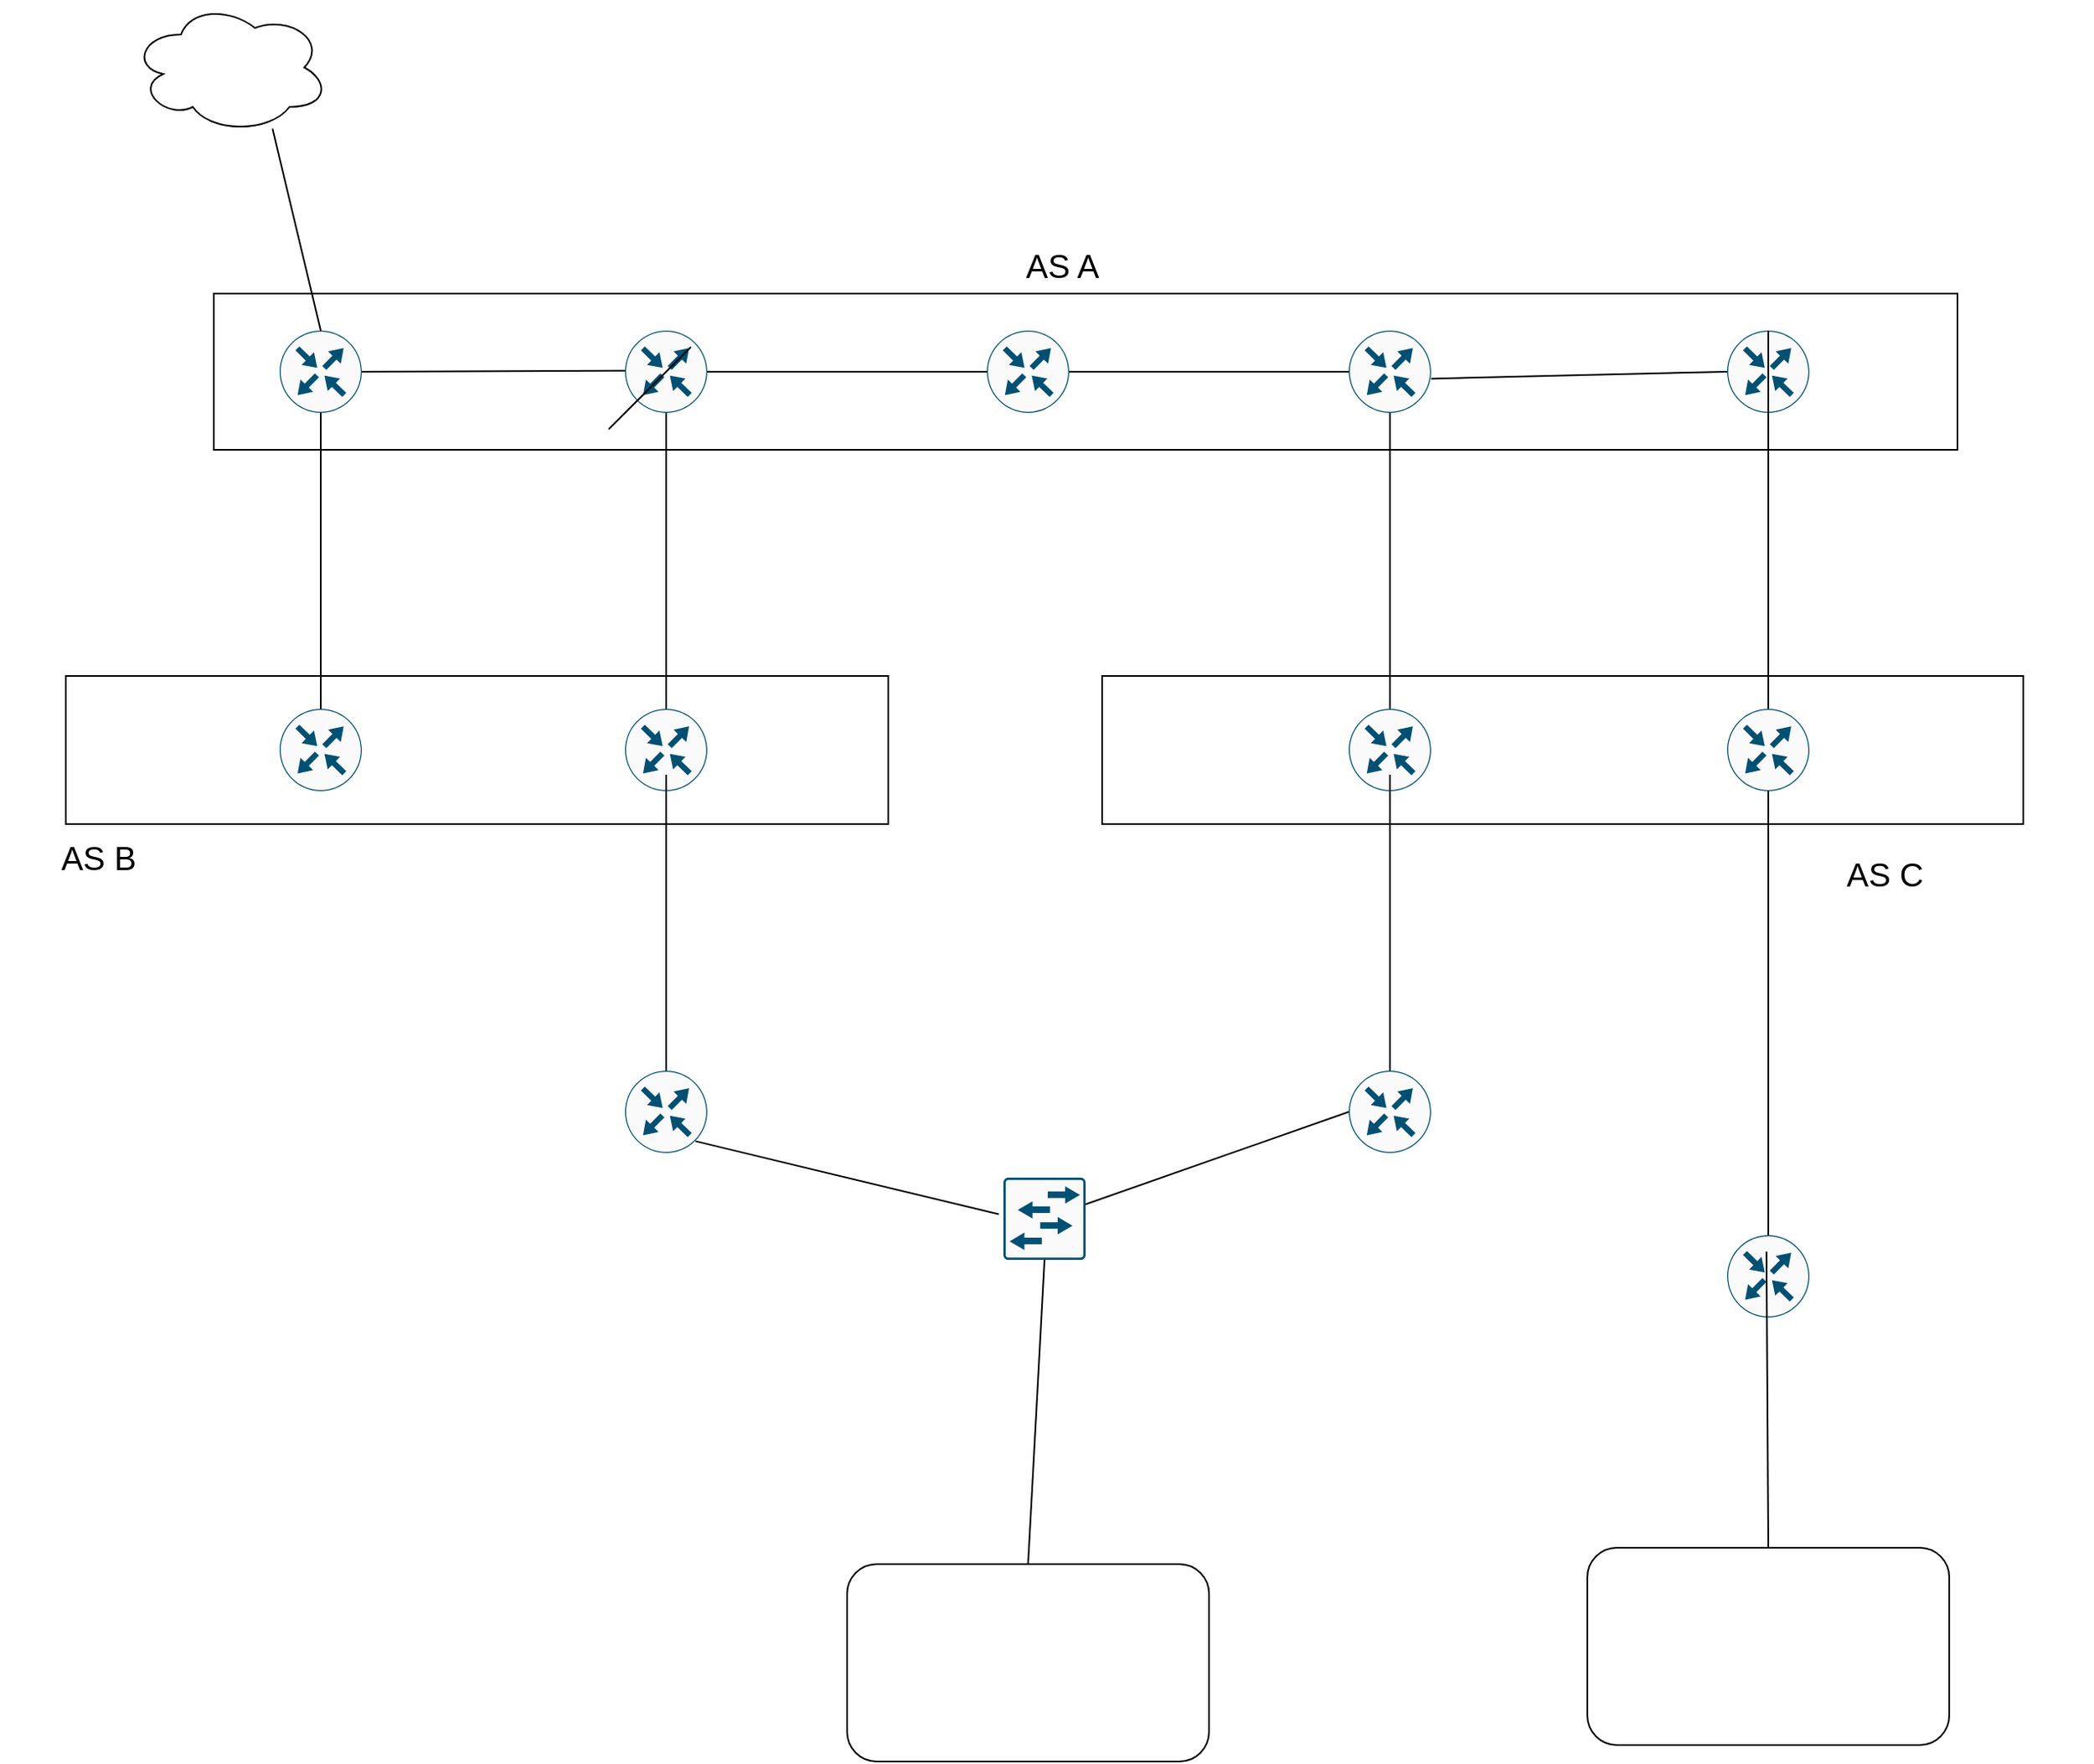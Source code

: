 <mxfile version="24.1.0" type="device">
  <diagram name="Страница — 1" id="GieKrZ_5f-SgAQIZc8JG">
    <mxGraphModel dx="2747" dy="2331" grid="1" gridSize="10" guides="1" tooltips="1" connect="1" arrows="1" fold="1" page="1" pageScale="1" pageWidth="827" pageHeight="1169" math="0" shadow="0">
      <root>
        <mxCell id="0" />
        <mxCell id="1" parent="0" />
        <mxCell id="zIdGuqCOg5LwLwfeNAEb-50" value="" style="rounded=0;whiteSpace=wrap;html=1;" vertex="1" parent="1">
          <mxGeometry x="-200" y="280" width="500" height="90" as="geometry" />
        </mxCell>
        <mxCell id="zIdGuqCOg5LwLwfeNAEb-47" value="" style="rounded=0;whiteSpace=wrap;html=1;" vertex="1" parent="1">
          <mxGeometry x="430" y="280" width="560" height="90" as="geometry" />
        </mxCell>
        <mxCell id="zIdGuqCOg5LwLwfeNAEb-21" value="" style="rounded=0;whiteSpace=wrap;html=1;" vertex="1" parent="1">
          <mxGeometry x="-110" y="47.5" width="1060" height="95" as="geometry" />
        </mxCell>
        <mxCell id="zIdGuqCOg5LwLwfeNAEb-1" value="" style="sketch=0;points=[[0.5,0,0],[1,0.5,0],[0.5,1,0],[0,0.5,0],[0.145,0.145,0],[0.856,0.145,0],[0.855,0.856,0],[0.145,0.855,0]];verticalLabelPosition=bottom;html=1;verticalAlign=top;aspect=fixed;align=center;pointerEvents=1;shape=mxgraph.cisco19.rect;prIcon=router;fillColor=#FAFAFA;strokeColor=#005073;" vertex="1" parent="1">
          <mxGeometry x="360" y="70" width="50" height="50" as="geometry" />
        </mxCell>
        <mxCell id="zIdGuqCOg5LwLwfeNAEb-2" value="" style="sketch=0;points=[[0.5,0,0],[1,0.5,0],[0.5,1,0],[0,0.5,0],[0.145,0.145,0],[0.856,0.145,0],[0.855,0.856,0],[0.145,0.855,0]];verticalLabelPosition=bottom;html=1;verticalAlign=top;aspect=fixed;align=center;pointerEvents=1;shape=mxgraph.cisco19.rect;prIcon=router;fillColor=#FAFAFA;strokeColor=#005073;" vertex="1" parent="1">
          <mxGeometry x="580" y="70" width="50" height="50" as="geometry" />
        </mxCell>
        <mxCell id="zIdGuqCOg5LwLwfeNAEb-3" value="" style="sketch=0;points=[[0.5,0,0],[1,0.5,0],[0.5,1,0],[0,0.5,0],[0.145,0.145,0],[0.856,0.145,0],[0.855,0.856,0],[0.145,0.855,0]];verticalLabelPosition=bottom;html=1;verticalAlign=top;aspect=fixed;align=center;pointerEvents=1;shape=mxgraph.cisco19.rect;prIcon=router;fillColor=#FAFAFA;strokeColor=#005073;" vertex="1" parent="1">
          <mxGeometry x="140" y="70" width="50" height="50" as="geometry" />
        </mxCell>
        <mxCell id="zIdGuqCOg5LwLwfeNAEb-4" value="" style="sketch=0;points=[[0.5,0,0],[1,0.5,0],[0.5,1,0],[0,0.5,0],[0.145,0.145,0],[0.856,0.145,0],[0.855,0.856,0],[0.145,0.855,0]];verticalLabelPosition=bottom;html=1;verticalAlign=top;aspect=fixed;align=center;pointerEvents=1;shape=mxgraph.cisco19.rect;prIcon=router;fillColor=#FAFAFA;strokeColor=#005073;" vertex="1" parent="1">
          <mxGeometry x="140" y="300" width="50" height="50" as="geometry" />
        </mxCell>
        <mxCell id="zIdGuqCOg5LwLwfeNAEb-5" value="" style="sketch=0;points=[[0.5,0,0],[1,0.5,0],[0.5,1,0],[0,0.5,0],[0.145,0.145,0],[0.856,0.145,0],[0.855,0.856,0],[0.145,0.855,0]];verticalLabelPosition=bottom;html=1;verticalAlign=top;aspect=fixed;align=center;pointerEvents=1;shape=mxgraph.cisco19.rect;prIcon=router;fillColor=#FAFAFA;strokeColor=#005073;" vertex="1" parent="1">
          <mxGeometry x="580" y="300" width="50" height="50" as="geometry" />
        </mxCell>
        <mxCell id="zIdGuqCOg5LwLwfeNAEb-6" value="" style="endArrow=none;html=1;rounded=0;entryX=0.5;entryY=1;entryDx=0;entryDy=0;entryPerimeter=0;exitX=0.5;exitY=0;exitDx=0;exitDy=0;exitPerimeter=0;" edge="1" parent="1" source="zIdGuqCOg5LwLwfeNAEb-4" target="zIdGuqCOg5LwLwfeNAEb-3">
          <mxGeometry width="50" height="50" relative="1" as="geometry">
            <mxPoint x="390" y="290" as="sourcePoint" />
            <mxPoint x="440" y="240" as="targetPoint" />
          </mxGeometry>
        </mxCell>
        <mxCell id="zIdGuqCOg5LwLwfeNAEb-7" value="" style="endArrow=none;html=1;rounded=0;" edge="1" parent="1" source="zIdGuqCOg5LwLwfeNAEb-3" target="zIdGuqCOg5LwLwfeNAEb-1">
          <mxGeometry width="50" height="50" relative="1" as="geometry">
            <mxPoint x="260" y="180" as="sourcePoint" />
            <mxPoint x="310" y="130" as="targetPoint" />
          </mxGeometry>
        </mxCell>
        <mxCell id="zIdGuqCOg5LwLwfeNAEb-9" value="" style="endArrow=none;html=1;rounded=0;entryX=0.5;entryY=1;entryDx=0;entryDy=0;entryPerimeter=0;exitX=0.5;exitY=0;exitDx=0;exitDy=0;exitPerimeter=0;" edge="1" parent="1" source="zIdGuqCOg5LwLwfeNAEb-5" target="zIdGuqCOg5LwLwfeNAEb-2">
          <mxGeometry width="50" height="50" relative="1" as="geometry">
            <mxPoint x="390" y="290" as="sourcePoint" />
            <mxPoint x="440" y="240" as="targetPoint" />
          </mxGeometry>
        </mxCell>
        <mxCell id="zIdGuqCOg5LwLwfeNAEb-23" value="" style="endArrow=none;html=1;rounded=0;exitX=1;exitY=0.5;exitDx=0;exitDy=0;exitPerimeter=0;" edge="1" parent="1" source="zIdGuqCOg5LwLwfeNAEb-1" target="zIdGuqCOg5LwLwfeNAEb-2">
          <mxGeometry width="50" height="50" relative="1" as="geometry">
            <mxPoint x="390" y="30" as="sourcePoint" />
            <mxPoint x="440" y="-20" as="targetPoint" />
          </mxGeometry>
        </mxCell>
        <mxCell id="zIdGuqCOg5LwLwfeNAEb-24" value="&lt;font style=&quot;font-size: 20px;&quot;&gt;AS A&lt;/font&gt;" style="text;html=1;align=center;verticalAlign=middle;whiteSpace=wrap;rounded=0;" vertex="1" parent="1">
          <mxGeometry x="280" y="-40" width="252" height="140" as="geometry" />
        </mxCell>
        <mxCell id="zIdGuqCOg5LwLwfeNAEb-25" value="" style="sketch=0;points=[[0.5,0,0],[1,0.5,0],[0.5,1,0],[0,0.5,0],[0.145,0.145,0],[0.856,0.145,0],[0.855,0.856,0],[0.145,0.855,0]];verticalLabelPosition=bottom;html=1;verticalAlign=top;aspect=fixed;align=center;pointerEvents=1;shape=mxgraph.cisco19.rect;prIcon=router;fillColor=#FAFAFA;strokeColor=#005073;" vertex="1" parent="1">
          <mxGeometry x="810" y="70" width="50" height="50" as="geometry" />
        </mxCell>
        <mxCell id="zIdGuqCOg5LwLwfeNAEb-26" value="" style="sketch=0;points=[[0.5,0,0],[1,0.5,0],[0.5,1,0],[0,0.5,0],[0.145,0.145,0],[0.856,0.145,0],[0.855,0.856,0],[0.145,0.855,0]];verticalLabelPosition=bottom;html=1;verticalAlign=top;aspect=fixed;align=center;pointerEvents=1;shape=mxgraph.cisco19.rect;prIcon=router;fillColor=#FAFAFA;strokeColor=#005073;" vertex="1" parent="1">
          <mxGeometry x="-70" y="70" width="50" height="50" as="geometry" />
        </mxCell>
        <mxCell id="zIdGuqCOg5LwLwfeNAEb-28" value="" style="endArrow=none;html=1;rounded=0;exitX=1;exitY=0.5;exitDx=0;exitDy=0;exitPerimeter=0;" edge="1" parent="1" source="zIdGuqCOg5LwLwfeNAEb-26">
          <mxGeometry width="50" height="50" relative="1" as="geometry">
            <mxPoint x="-30" y="94.41" as="sourcePoint" />
            <mxPoint x="140" y="94.41" as="targetPoint" />
          </mxGeometry>
        </mxCell>
        <mxCell id="zIdGuqCOg5LwLwfeNAEb-30" value="" style="endArrow=none;html=1;rounded=0;exitX=0;exitY=0.5;exitDx=0;exitDy=0;exitPerimeter=0;entryX=1.046;entryY=0.884;entryDx=0;entryDy=0;entryPerimeter=0;" edge="1" parent="1" source="zIdGuqCOg5LwLwfeNAEb-25">
          <mxGeometry width="50" height="50" relative="1" as="geometry">
            <mxPoint x="797.7" y="80.0" as="sourcePoint" />
            <mxPoint x="630.0" y="99.2" as="targetPoint" />
          </mxGeometry>
        </mxCell>
        <mxCell id="zIdGuqCOg5LwLwfeNAEb-31" value="" style="sketch=0;points=[[0.5,0,0],[1,0.5,0],[0.5,1,0],[0,0.5,0],[0.145,0.145,0],[0.856,0.145,0],[0.855,0.856,0],[0.145,0.855,0]];verticalLabelPosition=bottom;html=1;verticalAlign=top;aspect=fixed;align=center;pointerEvents=1;shape=mxgraph.cisco19.rect;prIcon=router;fillColor=#FAFAFA;strokeColor=#005073;" vertex="1" parent="1">
          <mxGeometry x="810" y="300" width="50" height="50" as="geometry" />
        </mxCell>
        <mxCell id="zIdGuqCOg5LwLwfeNAEb-32" value="" style="endArrow=none;html=1;rounded=0;entryX=0.5;entryY=1;entryDx=0;entryDy=0;entryPerimeter=0;exitX=0.5;exitY=0;exitDx=0;exitDy=0;exitPerimeter=0;" edge="1" parent="1" source="zIdGuqCOg5LwLwfeNAEb-31">
          <mxGeometry width="50" height="50" relative="1" as="geometry">
            <mxPoint x="620" y="290" as="sourcePoint" />
            <mxPoint x="835.0" y="70.0" as="targetPoint" />
          </mxGeometry>
        </mxCell>
        <mxCell id="zIdGuqCOg5LwLwfeNAEb-33" value="" style="sketch=0;points=[[0.5,0,0],[1,0.5,0],[0.5,1,0],[0,0.5,0],[0.145,0.145,0],[0.856,0.145,0],[0.855,0.856,0],[0.145,0.855,0]];verticalLabelPosition=bottom;html=1;verticalAlign=top;aspect=fixed;align=center;pointerEvents=1;shape=mxgraph.cisco19.rect;prIcon=router;fillColor=#FAFAFA;strokeColor=#005073;" vertex="1" parent="1">
          <mxGeometry x="-70" y="300" width="50" height="50" as="geometry" />
        </mxCell>
        <mxCell id="zIdGuqCOg5LwLwfeNAEb-34" value="" style="endArrow=none;html=1;rounded=0;entryX=0.5;entryY=1;entryDx=0;entryDy=0;entryPerimeter=0;exitX=0.5;exitY=0;exitDx=0;exitDy=0;exitPerimeter=0;" edge="1" parent="1" source="zIdGuqCOg5LwLwfeNAEb-33" target="zIdGuqCOg5LwLwfeNAEb-26">
          <mxGeometry width="50" height="50" relative="1" as="geometry">
            <mxPoint x="180" y="290" as="sourcePoint" />
            <mxPoint x="-265" y="110" as="targetPoint" />
          </mxGeometry>
        </mxCell>
        <mxCell id="zIdGuqCOg5LwLwfeNAEb-52" value="&lt;font style=&quot;font-size: 20px;&quot;&gt;AS B&lt;/font&gt;" style="text;html=1;align=center;verticalAlign=middle;whiteSpace=wrap;rounded=0;" vertex="1" parent="1">
          <mxGeometry x="-240" y="340" width="120" height="100" as="geometry" />
        </mxCell>
        <mxCell id="zIdGuqCOg5LwLwfeNAEb-53" value="&lt;font style=&quot;font-size: 20px;&quot;&gt;AS C&lt;/font&gt;" style="text;html=1;align=center;verticalAlign=middle;whiteSpace=wrap;rounded=0;" vertex="1" parent="1">
          <mxGeometry x="780" y="330" width="252" height="140" as="geometry" />
        </mxCell>
        <mxCell id="zIdGuqCOg5LwLwfeNAEb-54" value="" style="ellipse;shape=cloud;whiteSpace=wrap;html=1;" vertex="1" parent="1">
          <mxGeometry x="-160" y="-130" width="120" height="80" as="geometry" />
        </mxCell>
        <mxCell id="zIdGuqCOg5LwLwfeNAEb-55" value="" style="endArrow=none;html=1;rounded=0;" edge="1" parent="1">
          <mxGeometry width="50" height="50" relative="1" as="geometry">
            <mxPoint x="130" y="130" as="sourcePoint" />
            <mxPoint x="180" y="80" as="targetPoint" />
          </mxGeometry>
        </mxCell>
        <mxCell id="zIdGuqCOg5LwLwfeNAEb-56" value="" style="endArrow=none;html=1;rounded=0;entryX=0.714;entryY=0.966;entryDx=0;entryDy=0;entryPerimeter=0;exitX=0.5;exitY=0;exitDx=0;exitDy=0;exitPerimeter=0;" edge="1" parent="1" source="zIdGuqCOg5LwLwfeNAEb-26" target="zIdGuqCOg5LwLwfeNAEb-54">
          <mxGeometry width="50" height="50" relative="1" as="geometry">
            <mxPoint x="-490" y="220" as="sourcePoint" />
            <mxPoint x="-440" y="170" as="targetPoint" />
          </mxGeometry>
        </mxCell>
        <mxCell id="zIdGuqCOg5LwLwfeNAEb-61" value="" style="endArrow=none;html=1;rounded=0;entryX=0.5;entryY=1;entryDx=0;entryDy=0;entryPerimeter=0;" edge="1" parent="1" target="zIdGuqCOg5LwLwfeNAEb-73">
          <mxGeometry width="50" height="50" relative="1" as="geometry">
            <mxPoint x="385" y="820" as="sourcePoint" />
            <mxPoint x="385" y="650" as="targetPoint" />
          </mxGeometry>
        </mxCell>
        <mxCell id="zIdGuqCOg5LwLwfeNAEb-62" value="" style="sketch=0;points=[[0.5,0,0],[1,0.5,0],[0.5,1,0],[0,0.5,0],[0.145,0.145,0],[0.856,0.145,0],[0.855,0.856,0],[0.145,0.855,0]];verticalLabelPosition=bottom;html=1;verticalAlign=top;aspect=fixed;align=center;pointerEvents=1;shape=mxgraph.cisco19.rect;prIcon=router;fillColor=#FAFAFA;strokeColor=#005073;" vertex="1" parent="1">
          <mxGeometry x="810" y="620" width="50" height="50" as="geometry" />
        </mxCell>
        <mxCell id="zIdGuqCOg5LwLwfeNAEb-63" value="" style="rounded=1;whiteSpace=wrap;html=1;" vertex="1" parent="1">
          <mxGeometry x="275" y="820" width="220" height="120" as="geometry" />
        </mxCell>
        <mxCell id="zIdGuqCOg5LwLwfeNAEb-64" value="" style="endArrow=none;html=1;rounded=0;entryX=0.5;entryY=1;entryDx=0;entryDy=0;entryPerimeter=0;exitX=0.5;exitY=0;exitDx=0;exitDy=0;exitPerimeter=0;" edge="1" parent="1" source="zIdGuqCOg5LwLwfeNAEb-62" target="zIdGuqCOg5LwLwfeNAEb-31">
          <mxGeometry width="50" height="50" relative="1" as="geometry">
            <mxPoint x="540" y="860" as="sourcePoint" />
            <mxPoint x="590" y="810" as="targetPoint" />
          </mxGeometry>
        </mxCell>
        <mxCell id="zIdGuqCOg5LwLwfeNAEb-65" value="" style="rounded=1;whiteSpace=wrap;html=1;" vertex="1" parent="1">
          <mxGeometry x="725" y="810" width="220" height="120" as="geometry" />
        </mxCell>
        <mxCell id="zIdGuqCOg5LwLwfeNAEb-66" value="" style="endArrow=none;html=1;rounded=0;entryX=0.5;entryY=1;entryDx=0;entryDy=0;entryPerimeter=0;exitX=0.5;exitY=0;exitDx=0;exitDy=0;" edge="1" parent="1" source="zIdGuqCOg5LwLwfeNAEb-65">
          <mxGeometry width="50" height="50" relative="1" as="geometry">
            <mxPoint x="808" y="820" as="sourcePoint" />
            <mxPoint x="833.89" y="630" as="targetPoint" />
          </mxGeometry>
        </mxCell>
        <mxCell id="zIdGuqCOg5LwLwfeNAEb-67" value="" style="sketch=0;points=[[0.5,0,0],[1,0.5,0],[0.5,1,0],[0,0.5,0],[0.145,0.145,0],[0.856,0.145,0],[0.855,0.856,0],[0.145,0.855,0]];verticalLabelPosition=bottom;html=1;verticalAlign=top;aspect=fixed;align=center;pointerEvents=1;shape=mxgraph.cisco19.rect;prIcon=router;fillColor=#FAFAFA;strokeColor=#005073;" vertex="1" parent="1">
          <mxGeometry x="140" y="520" width="50" height="50" as="geometry" />
        </mxCell>
        <mxCell id="zIdGuqCOg5LwLwfeNAEb-68" value="" style="sketch=0;points=[[0.5,0,0],[1,0.5,0],[0.5,1,0],[0,0.5,0],[0.145,0.145,0],[0.856,0.145,0],[0.855,0.856,0],[0.145,0.855,0]];verticalLabelPosition=bottom;html=1;verticalAlign=top;aspect=fixed;align=center;pointerEvents=1;shape=mxgraph.cisco19.rect;prIcon=router;fillColor=#FAFAFA;strokeColor=#005073;" vertex="1" parent="1">
          <mxGeometry x="580" y="520" width="50" height="50" as="geometry" />
        </mxCell>
        <mxCell id="zIdGuqCOg5LwLwfeNAEb-69" value="" style="endArrow=none;html=1;rounded=0;entryX=0.5;entryY=1;entryDx=0;entryDy=0;entryPerimeter=0;exitX=0.5;exitY=0;exitDx=0;exitDy=0;exitPerimeter=0;" edge="1" parent="1" source="zIdGuqCOg5LwLwfeNAEb-67">
          <mxGeometry width="50" height="50" relative="1" as="geometry">
            <mxPoint x="390" y="510" as="sourcePoint" />
            <mxPoint x="165" y="340" as="targetPoint" />
          </mxGeometry>
        </mxCell>
        <mxCell id="zIdGuqCOg5LwLwfeNAEb-70" value="" style="endArrow=none;html=1;rounded=0;entryX=0.5;entryY=1;entryDx=0;entryDy=0;entryPerimeter=0;exitX=0.5;exitY=0;exitDx=0;exitDy=0;exitPerimeter=0;" edge="1" parent="1" source="zIdGuqCOg5LwLwfeNAEb-68">
          <mxGeometry width="50" height="50" relative="1" as="geometry">
            <mxPoint x="390" y="510" as="sourcePoint" />
            <mxPoint x="605" y="340" as="targetPoint" />
          </mxGeometry>
        </mxCell>
        <mxCell id="zIdGuqCOg5LwLwfeNAEb-71" value="" style="endArrow=none;html=1;rounded=0;exitX=0.855;exitY=0.856;exitDx=0;exitDy=0;exitPerimeter=0;entryX=0.145;entryY=0.145;entryDx=0;entryDy=0;entryPerimeter=0;" edge="1" parent="1" source="zIdGuqCOg5LwLwfeNAEb-67">
          <mxGeometry width="50" height="50" relative="1" as="geometry">
            <mxPoint x="380" y="510" as="sourcePoint" />
            <mxPoint x="367.25" y="607.25" as="targetPoint" />
          </mxGeometry>
        </mxCell>
        <mxCell id="zIdGuqCOg5LwLwfeNAEb-72" value="" style="endArrow=none;html=1;rounded=0;entryX=0;entryY=0.5;entryDx=0;entryDy=0;entryPerimeter=0;exitX=0.856;exitY=0.145;exitDx=0;exitDy=0;exitPerimeter=0;" edge="1" parent="1" target="zIdGuqCOg5LwLwfeNAEb-68">
          <mxGeometry width="50" height="50" relative="1" as="geometry">
            <mxPoint x="402.775" y="607.25" as="sourcePoint" />
            <mxPoint x="430" y="460" as="targetPoint" />
          </mxGeometry>
        </mxCell>
        <mxCell id="zIdGuqCOg5LwLwfeNAEb-73" value="" style="sketch=0;points=[[0.015,0.015,0],[0.985,0.015,0],[0.985,0.985,0],[0.015,0.985,0],[0.25,0,0],[0.5,0,0],[0.75,0,0],[1,0.25,0],[1,0.5,0],[1,0.75,0],[0.75,1,0],[0.5,1,0],[0.25,1,0],[0,0.75,0],[0,0.5,0],[0,0.25,0]];verticalLabelPosition=bottom;html=1;verticalAlign=top;aspect=fixed;align=center;pointerEvents=1;shape=mxgraph.cisco19.rect;prIcon=l2_switch;fillColor=#FAFAFA;strokeColor=#005073;" vertex="1" parent="1">
          <mxGeometry x="370" y="585" width="50" height="50" as="geometry" />
        </mxCell>
      </root>
    </mxGraphModel>
  </diagram>
</mxfile>
